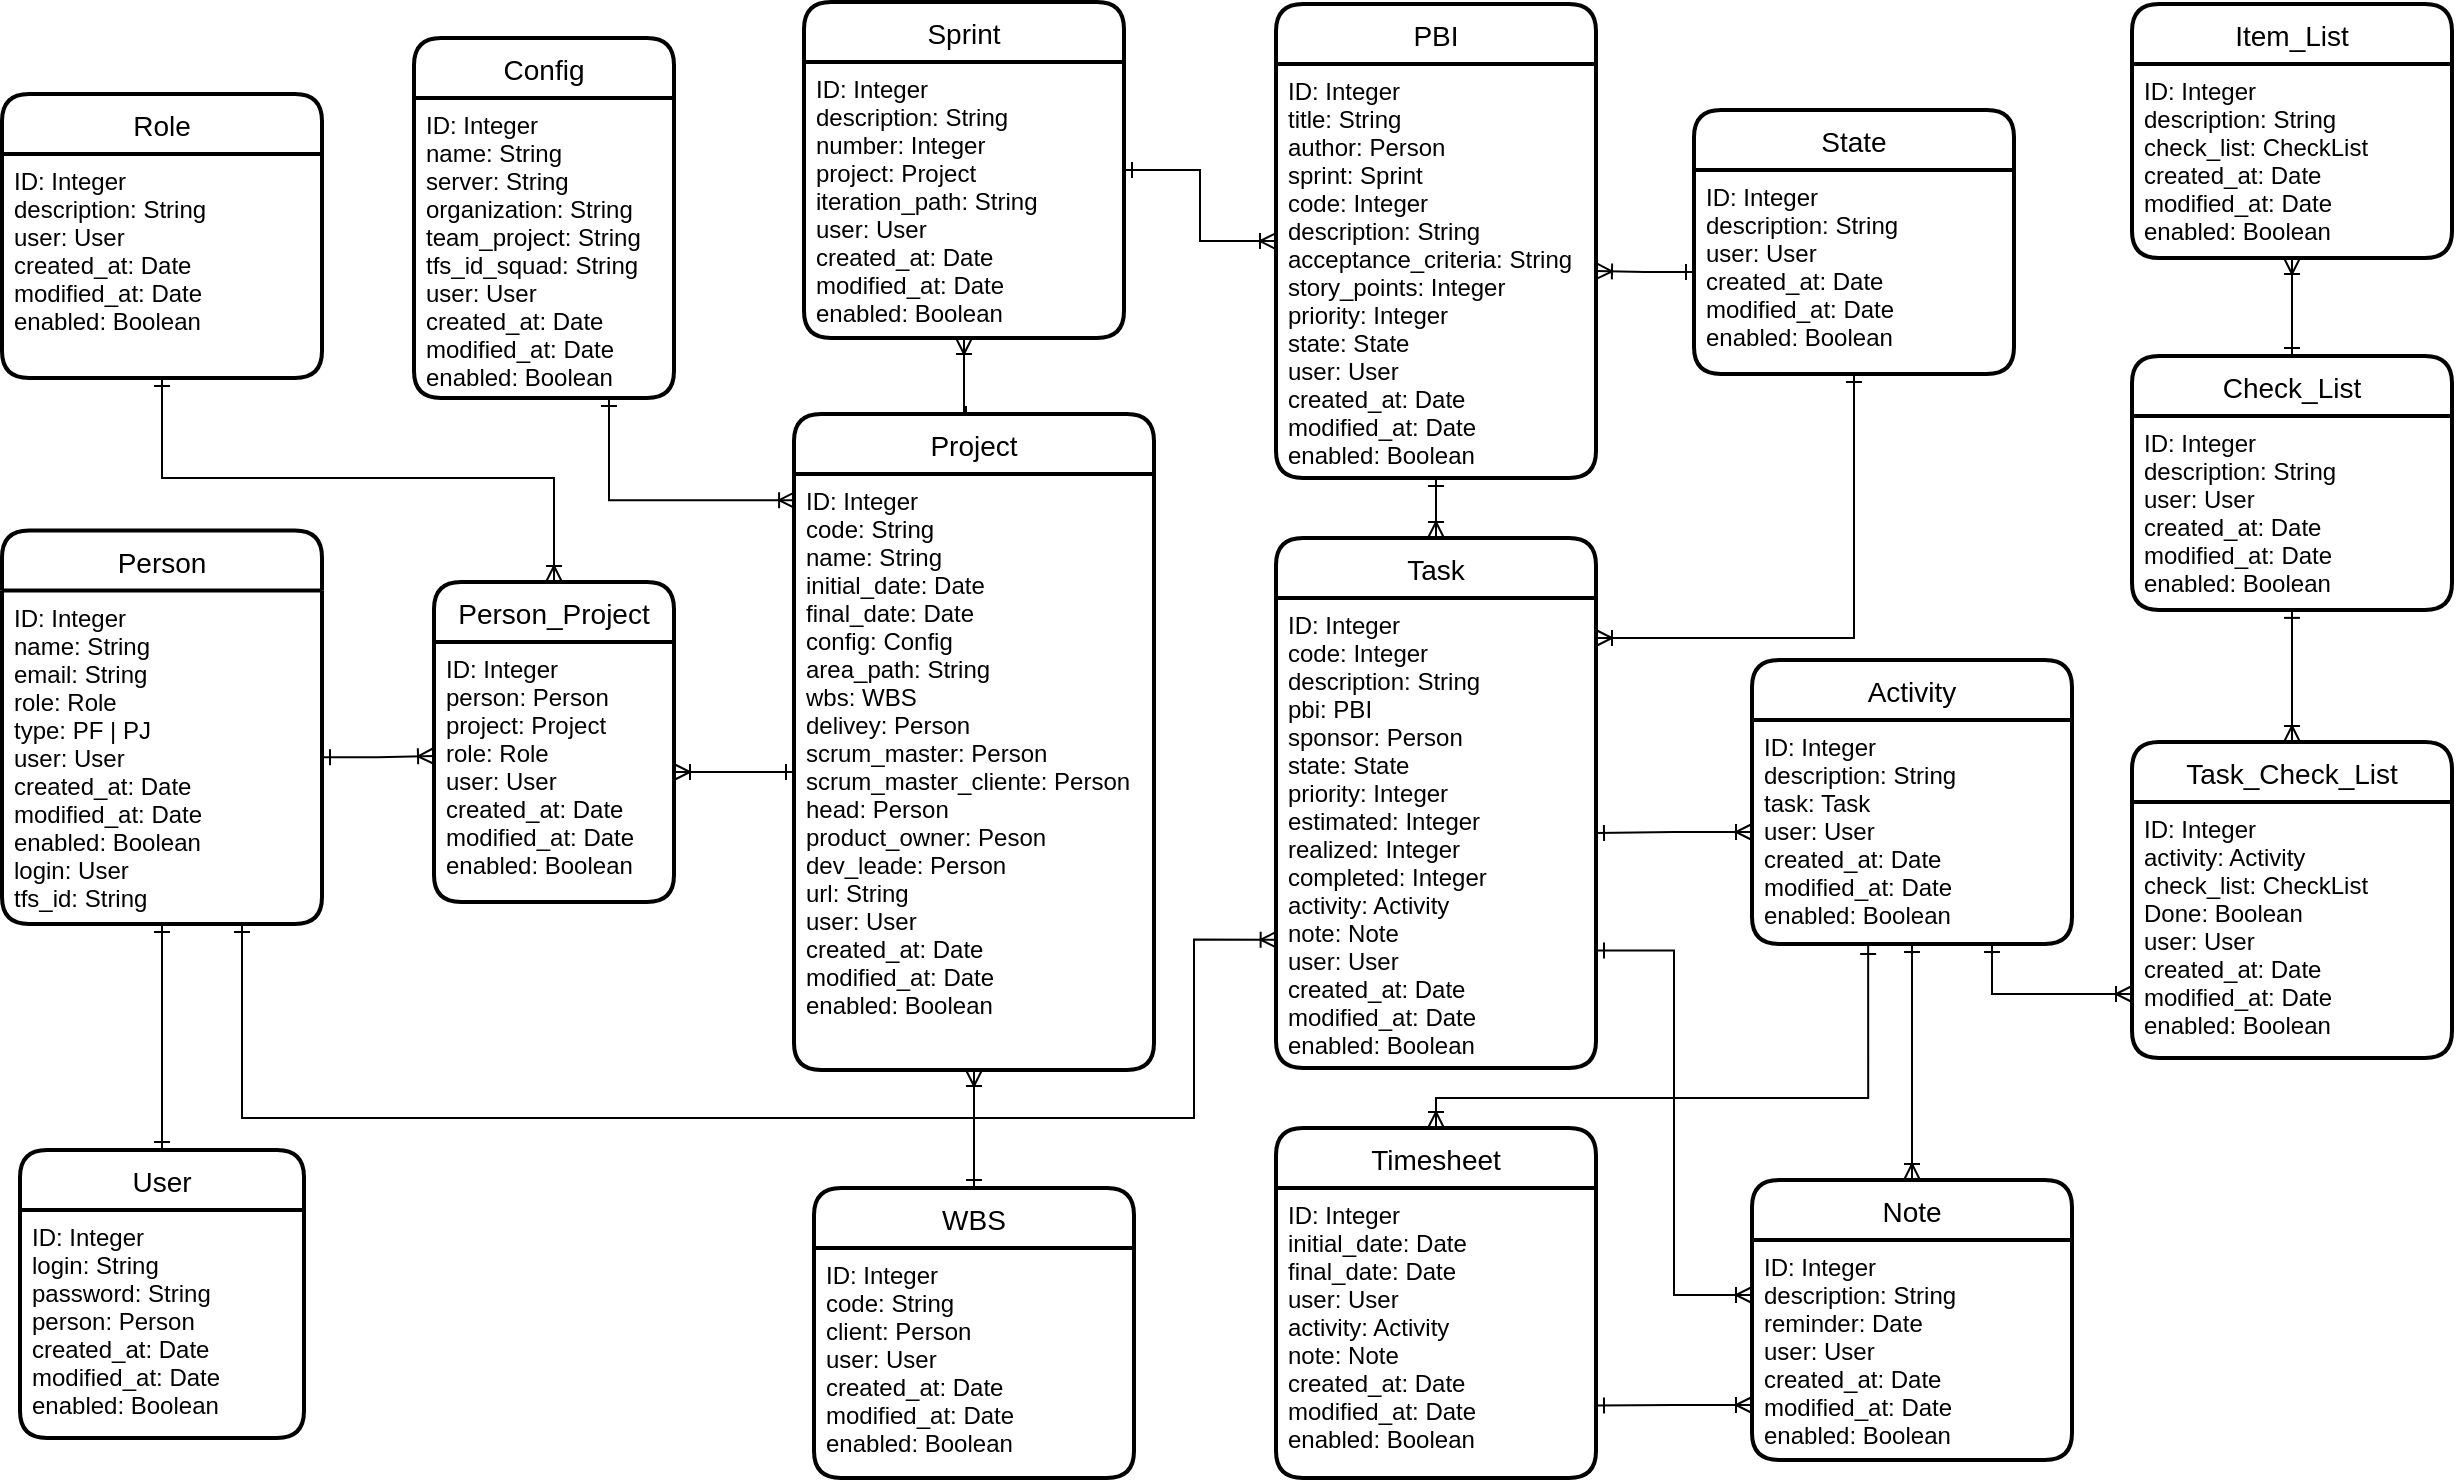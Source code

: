<mxfile version="21.7.5" type="device">
  <diagram id="dXupZ79hsTiyQ5-BNEvF" name="Page-1">
    <mxGraphModel dx="989" dy="577" grid="1" gridSize="10" guides="1" tooltips="1" connect="1" arrows="1" fold="1" page="1" pageScale="1" pageWidth="1169" pageHeight="827" math="0" shadow="0">
      <root>
        <mxCell id="0" />
        <mxCell id="1" parent="0" />
        <mxCell id="sTJ4fpbMYLxwgmFEZeXA-13" style="edgeStyle=orthogonalEdgeStyle;rounded=0;orthogonalLoop=1;jettySize=auto;html=1;exitX=0.5;exitY=0;exitDx=0;exitDy=0;entryX=0.5;entryY=1;entryDx=0;entryDy=0;endArrow=ERoneToMany;endFill=0;startArrow=ERone;startFill=0;" parent="1" source="BYlqbOLe8rqa4X753XVS-1" target="sTJ4fpbMYLxwgmFEZeXA-12" edge="1">
          <mxGeometry relative="1" as="geometry" />
        </mxCell>
        <mxCell id="BYlqbOLe8rqa4X753XVS-1" value="Project" style="swimlane;childLayout=stackLayout;horizontal=1;startSize=30;horizontalStack=0;rounded=1;fontSize=14;fontStyle=0;strokeWidth=2;resizeParent=0;resizeLast=1;shadow=0;dashed=0;align=center;" parent="1" vertex="1">
          <mxGeometry x="460" y="258" width="180" height="328" as="geometry" />
        </mxCell>
        <mxCell id="BYlqbOLe8rqa4X753XVS-2" value="ID: Integer&#xa;code: String&#xa;name: String&#xa;initial_date: Date&#xa;final_date: Date&#xa;config: Config&#xa;area_path: String&#xa;wbs: WBS&#xa;delivey: Person&#xa;scrum_master: Person&#xa;scrum_master_cliente: Person&#xa;head: Person&#xa;product_owner: Peson&#xa;dev_leade: Person&#xa;url: String&#xa;user: User&#xa;created_at: Date&#xa;modified_at: Date&#xa;enabled: Boolean" style="align=left;strokeColor=none;fillColor=none;spacingLeft=4;fontSize=12;verticalAlign=top;resizable=0;rotatable=0;part=1;" parent="BYlqbOLe8rqa4X753XVS-1" vertex="1">
          <mxGeometry y="30" width="180" height="298" as="geometry" />
        </mxCell>
        <mxCell id="WrPAGcL8VzTFxhTmAevk-1" value="Person" style="swimlane;childLayout=stackLayout;horizontal=1;startSize=30;horizontalStack=0;rounded=1;fontSize=14;fontStyle=0;strokeWidth=2;resizeParent=0;resizeLast=1;shadow=0;dashed=0;align=center;" parent="1" vertex="1">
          <mxGeometry x="64" y="316.25" width="160" height="196.75" as="geometry" />
        </mxCell>
        <mxCell id="WrPAGcL8VzTFxhTmAevk-2" value="ID: Integer&#xa;name: String&#xa;email: String&#xa;role: Role&#xa;type: PF | PJ&#xa;user: User&#xa;created_at: Date&#xa;modified_at: Date&#xa;enabled: Boolean&#xa;login: User&#xa;tfs_id: String" style="align=left;strokeColor=none;fillColor=none;spacingLeft=4;fontSize=12;verticalAlign=top;resizable=0;rotatable=0;part=1;" parent="WrPAGcL8VzTFxhTmAevk-1" vertex="1">
          <mxGeometry y="30" width="160" height="166.75" as="geometry" />
        </mxCell>
        <mxCell id="sTJ4fpbMYLxwgmFEZeXA-2" style="edgeStyle=orthogonalEdgeStyle;rounded=0;orthogonalLoop=1;jettySize=auto;html=1;exitX=1;exitY=0.5;exitDx=0;exitDy=0;endArrow=ERoneToMany;endFill=0;startArrow=ERone;startFill=0;" parent="1" source="WrPAGcL8VzTFxhTmAevk-2" edge="1">
          <mxGeometry relative="1" as="geometry">
            <mxPoint x="280" y="429" as="targetPoint" />
          </mxGeometry>
        </mxCell>
        <mxCell id="azZxZeqmAoJDCEGVXQoR-21" value="" style="edgeStyle=orthogonalEdgeStyle;rounded=0;orthogonalLoop=1;jettySize=auto;html=1;startArrow=ERone;startFill=0;endArrow=ERoneToMany;endFill=0;entryX=0.5;entryY=0;entryDx=0;entryDy=0;" parent="1" source="sTJ4fpbMYLxwgmFEZeXA-4" target="sTJ4fpbMYLxwgmFEZeXA-6" edge="1">
          <mxGeometry relative="1" as="geometry" />
        </mxCell>
        <mxCell id="sTJ4fpbMYLxwgmFEZeXA-4" value="PBI" style="swimlane;childLayout=stackLayout;horizontal=1;startSize=30;horizontalStack=0;rounded=1;fontSize=14;fontStyle=0;strokeWidth=2;resizeParent=0;resizeLast=1;shadow=0;dashed=0;align=center;" parent="1" vertex="1">
          <mxGeometry x="701" y="53.06" width="160" height="236.94" as="geometry" />
        </mxCell>
        <mxCell id="sTJ4fpbMYLxwgmFEZeXA-5" value="ID: Integer&#xa;title: String&#xa;author: Person&#xa;sprint: Sprint&#xa;code: Integer&#xa;description: String&#xa;acceptance_criteria: String&#xa;story_points: Integer&#xa;priority: Integer&#xa;state: State&#xa;user: User&#xa;created_at: Date&#xa;modified_at: Date&#xa;enabled: Boolean" style="align=left;strokeColor=none;fillColor=none;spacingLeft=4;fontSize=12;verticalAlign=top;resizable=0;rotatable=0;part=1;" parent="sTJ4fpbMYLxwgmFEZeXA-4" vertex="1">
          <mxGeometry y="30" width="160" height="206.94" as="geometry" />
        </mxCell>
        <mxCell id="sTJ4fpbMYLxwgmFEZeXA-6" value="Task" style="swimlane;childLayout=stackLayout;horizontal=1;startSize=30;horizontalStack=0;rounded=1;fontSize=14;fontStyle=0;strokeWidth=2;resizeParent=0;resizeLast=1;shadow=0;dashed=0;align=center;" parent="1" vertex="1">
          <mxGeometry x="701" y="320" width="160" height="265" as="geometry" />
        </mxCell>
        <mxCell id="sTJ4fpbMYLxwgmFEZeXA-7" value="ID: Integer&#xa;code: Integer&#xa;description: String&#xa;pbi: PBI&#xa;sponsor: Person&#xa;state: State&#xa;priority: Integer&#xa;estimated: Integer&#xa;realized: Integer&#xa;completed: Integer&#xa;activity: Activity&#xa;note: Note&#xa;user: User&#xa;created_at: Date&#xa;modified_at: Date&#xa;enabled: Boolean" style="align=left;strokeColor=none;fillColor=none;spacingLeft=4;fontSize=12;verticalAlign=top;resizable=0;rotatable=0;part=1;" parent="sTJ4fpbMYLxwgmFEZeXA-6" vertex="1">
          <mxGeometry y="30" width="160" height="235" as="geometry" />
        </mxCell>
        <mxCell id="sTJ4fpbMYLxwgmFEZeXA-9" value="Timesheet" style="swimlane;childLayout=stackLayout;horizontal=1;startSize=30;horizontalStack=0;rounded=1;fontSize=14;fontStyle=0;strokeWidth=2;resizeParent=0;resizeLast=1;shadow=0;dashed=0;align=center;" parent="1" vertex="1">
          <mxGeometry x="701" y="615" width="160" height="175" as="geometry" />
        </mxCell>
        <mxCell id="sTJ4fpbMYLxwgmFEZeXA-10" value="ID: Integer&#xa;initial_date: Date&#xa;final_date: Date&#xa;user: User&#xa;activity: Activity&#xa;note: Note&#xa;created_at: Date&#xa;modified_at: Date&#xa;enabled: Boolean" style="align=left;strokeColor=none;fillColor=none;spacingLeft=4;fontSize=12;verticalAlign=top;resizable=0;rotatable=0;part=1;" parent="sTJ4fpbMYLxwgmFEZeXA-9" vertex="1">
          <mxGeometry y="30" width="160" height="145" as="geometry" />
        </mxCell>
        <mxCell id="sTJ4fpbMYLxwgmFEZeXA-15" style="edgeStyle=orthogonalEdgeStyle;rounded=0;orthogonalLoop=1;jettySize=auto;html=1;entryX=0;entryY=0.5;entryDx=0;entryDy=0;startArrow=ERone;startFill=0;endArrow=ERoneToMany;endFill=0;" parent="1" source="sTJ4fpbMYLxwgmFEZeXA-11" target="sTJ4fpbMYLxwgmFEZeXA-4" edge="1">
          <mxGeometry relative="1" as="geometry" />
        </mxCell>
        <mxCell id="sTJ4fpbMYLxwgmFEZeXA-11" value="Sprint" style="swimlane;childLayout=stackLayout;horizontal=1;startSize=30;horizontalStack=0;rounded=1;fontSize=14;fontStyle=0;strokeWidth=2;resizeParent=0;resizeLast=1;shadow=0;dashed=0;align=center;" parent="1" vertex="1">
          <mxGeometry x="465" y="52" width="160" height="168" as="geometry" />
        </mxCell>
        <mxCell id="sTJ4fpbMYLxwgmFEZeXA-12" value="ID: Integer&#xa;description: String&#xa;number: Integer&#xa;project: Project&#xa;iteration_path: String&#xa;user: User&#xa;created_at: Date&#xa;modified_at: Date&#xa;enabled: Boolean" style="align=left;strokeColor=none;fillColor=none;spacingLeft=4;fontSize=12;verticalAlign=top;resizable=0;rotatable=0;part=1;" parent="sTJ4fpbMYLxwgmFEZeXA-11" vertex="1">
          <mxGeometry y="30" width="160" height="138" as="geometry" />
        </mxCell>
        <mxCell id="sTJ4fpbMYLxwgmFEZeXA-16" value="Role" style="swimlane;childLayout=stackLayout;horizontal=1;startSize=30;horizontalStack=0;rounded=1;fontSize=14;fontStyle=0;strokeWidth=2;resizeParent=0;resizeLast=1;shadow=0;dashed=0;align=center;" parent="1" vertex="1">
          <mxGeometry x="64" y="98.03" width="160" height="141.97" as="geometry" />
        </mxCell>
        <mxCell id="sTJ4fpbMYLxwgmFEZeXA-17" value="ID: Integer&#xa;description: String&#xa;user: User&#xa;created_at: Date&#xa;modified_at: Date&#xa;enabled: Boolean" style="align=left;strokeColor=none;fillColor=none;spacingLeft=4;fontSize=12;verticalAlign=top;resizable=0;rotatable=0;part=1;" parent="sTJ4fpbMYLxwgmFEZeXA-16" vertex="1">
          <mxGeometry y="30" width="160" height="111.97" as="geometry" />
        </mxCell>
        <mxCell id="sTJ4fpbMYLxwgmFEZeXA-19" style="edgeStyle=orthogonalEdgeStyle;rounded=0;orthogonalLoop=1;jettySize=auto;html=1;exitX=0.5;exitY=1;exitDx=0;exitDy=0;startArrow=ERone;startFill=0;endArrow=ERoneToMany;endFill=0;entryX=0.5;entryY=0;entryDx=0;entryDy=0;" parent="1" source="sTJ4fpbMYLxwgmFEZeXA-17" target="FTfhBZW4owyaXDvI-sUd-5" edge="1">
          <mxGeometry relative="1" as="geometry">
            <mxPoint x="330" y="220" as="targetPoint" />
            <Array as="points">
              <mxPoint x="144" y="290" />
              <mxPoint x="340" y="290" />
            </Array>
          </mxGeometry>
        </mxCell>
        <mxCell id="azZxZeqmAoJDCEGVXQoR-1" value="State" style="swimlane;childLayout=stackLayout;horizontal=1;startSize=30;horizontalStack=0;rounded=1;fontSize=14;fontStyle=0;strokeWidth=2;resizeParent=0;resizeLast=1;shadow=0;dashed=0;align=center;" parent="1" vertex="1">
          <mxGeometry x="910" y="106.03" width="160" height="131.97" as="geometry" />
        </mxCell>
        <mxCell id="azZxZeqmAoJDCEGVXQoR-2" value="ID: Integer&#xa;description: String&#xa;user: User&#xa;created_at: Date&#xa;modified_at: Date&#xa;enabled: Boolean" style="align=left;strokeColor=none;fillColor=none;spacingLeft=4;fontSize=12;verticalAlign=top;resizable=0;rotatable=0;part=1;" parent="azZxZeqmAoJDCEGVXQoR-1" vertex="1">
          <mxGeometry y="30" width="160" height="101.97" as="geometry" />
        </mxCell>
        <mxCell id="azZxZeqmAoJDCEGVXQoR-4" value="" style="edgeStyle=orthogonalEdgeStyle;rounded=0;orthogonalLoop=1;jettySize=auto;html=1;endArrow=ERoneToMany;endFill=0;startArrow=ERone;startFill=0;" parent="1" source="azZxZeqmAoJDCEGVXQoR-2" target="sTJ4fpbMYLxwgmFEZeXA-5" edge="1">
          <mxGeometry relative="1" as="geometry" />
        </mxCell>
        <mxCell id="azZxZeqmAoJDCEGVXQoR-5" style="edgeStyle=orthogonalEdgeStyle;rounded=0;orthogonalLoop=1;jettySize=auto;html=1;exitX=0.5;exitY=1;exitDx=0;exitDy=0;startArrow=ERone;startFill=0;endArrow=ERoneToMany;endFill=0;" parent="1" source="azZxZeqmAoJDCEGVXQoR-2" edge="1">
          <mxGeometry relative="1" as="geometry">
            <mxPoint x="861" y="370" as="targetPoint" />
            <Array as="points">
              <mxPoint x="990" y="370" />
            </Array>
          </mxGeometry>
        </mxCell>
        <mxCell id="azZxZeqmAoJDCEGVXQoR-6" value="Activity" style="swimlane;childLayout=stackLayout;horizontal=1;startSize=30;horizontalStack=0;rounded=1;fontSize=14;fontStyle=0;strokeWidth=2;resizeParent=0;resizeLast=1;shadow=0;dashed=0;align=center;" parent="1" vertex="1">
          <mxGeometry x="939" y="381" width="160" height="142" as="geometry" />
        </mxCell>
        <mxCell id="azZxZeqmAoJDCEGVXQoR-7" value="ID: Integer&#xa;description: String&#xa;task: Task&#xa;user: User&#xa;created_at: Date&#xa;modified_at: Date&#xa;enabled: Boolean" style="align=left;strokeColor=none;fillColor=none;spacingLeft=4;fontSize=12;verticalAlign=top;resizable=0;rotatable=0;part=1;" parent="azZxZeqmAoJDCEGVXQoR-6" vertex="1">
          <mxGeometry y="30" width="160" height="112" as="geometry" />
        </mxCell>
        <mxCell id="azZxZeqmAoJDCEGVXQoR-8" value="" style="edgeStyle=orthogonalEdgeStyle;rounded=0;orthogonalLoop=1;jettySize=auto;html=1;startArrow=ERoneToMany;startFill=0;endArrow=ERone;endFill=0;" parent="1" source="azZxZeqmAoJDCEGVXQoR-7" target="sTJ4fpbMYLxwgmFEZeXA-7" edge="1">
          <mxGeometry relative="1" as="geometry" />
        </mxCell>
        <mxCell id="azZxZeqmAoJDCEGVXQoR-32" value="" style="edgeStyle=orthogonalEdgeStyle;rounded=0;orthogonalLoop=1;jettySize=auto;html=1;startArrow=ERoneToMany;startFill=0;endArrow=ERone;endFill=0;" parent="1" source="azZxZeqmAoJDCEGVXQoR-11" target="azZxZeqmAoJDCEGVXQoR-7" edge="1">
          <mxGeometry relative="1" as="geometry" />
        </mxCell>
        <mxCell id="azZxZeqmAoJDCEGVXQoR-11" value="Note" style="swimlane;childLayout=stackLayout;horizontal=1;startSize=30;horizontalStack=0;rounded=1;fontSize=14;fontStyle=0;strokeWidth=2;resizeParent=0;resizeLast=1;shadow=0;dashed=0;align=center;" parent="1" vertex="1">
          <mxGeometry x="939" y="641" width="160" height="140" as="geometry" />
        </mxCell>
        <mxCell id="azZxZeqmAoJDCEGVXQoR-12" value="ID: Integer&#xa;description: String&#xa;reminder: Date&#xa;user: User&#xa;created_at: Date&#xa;modified_at: Date&#xa;enabled: Boolean" style="align=left;strokeColor=none;fillColor=none;spacingLeft=4;fontSize=12;verticalAlign=top;resizable=0;rotatable=0;part=1;" parent="azZxZeqmAoJDCEGVXQoR-11" vertex="1">
          <mxGeometry y="30" width="160" height="110" as="geometry" />
        </mxCell>
        <mxCell id="azZxZeqmAoJDCEGVXQoR-24" value="" style="edgeStyle=orthogonalEdgeStyle;rounded=0;orthogonalLoop=1;jettySize=auto;html=1;startArrow=ERone;startFill=0;endArrow=ERoneToMany;endFill=0;" parent="1" source="azZxZeqmAoJDCEGVXQoR-13" target="BYlqbOLe8rqa4X753XVS-2" edge="1">
          <mxGeometry relative="1" as="geometry" />
        </mxCell>
        <mxCell id="azZxZeqmAoJDCEGVXQoR-13" value="WBS" style="swimlane;childLayout=stackLayout;horizontal=1;startSize=30;horizontalStack=0;rounded=1;fontSize=14;fontStyle=0;strokeWidth=2;resizeParent=0;resizeLast=1;shadow=0;dashed=0;align=center;" parent="1" vertex="1">
          <mxGeometry x="470" y="645" width="160" height="145" as="geometry" />
        </mxCell>
        <mxCell id="azZxZeqmAoJDCEGVXQoR-14" value="ID: Integer&#xa;code: String&#xa;client: Person&#xa;user: User&#xa;created_at: Date&#xa;modified_at: Date&#xa;enabled: Boolean" style="align=left;strokeColor=none;fillColor=none;spacingLeft=4;fontSize=12;verticalAlign=top;resizable=0;rotatable=0;part=1;" parent="azZxZeqmAoJDCEGVXQoR-13" vertex="1">
          <mxGeometry y="30" width="160" height="115" as="geometry" />
        </mxCell>
        <mxCell id="azZxZeqmAoJDCEGVXQoR-17" style="edgeStyle=orthogonalEdgeStyle;rounded=0;orthogonalLoop=1;jettySize=auto;html=1;exitX=0;exitY=0.75;exitDx=0;exitDy=0;startArrow=ERoneToMany;startFill=0;endArrow=ERone;endFill=0;entryX=1;entryY=0.75;entryDx=0;entryDy=0;" parent="1" source="azZxZeqmAoJDCEGVXQoR-12" target="sTJ4fpbMYLxwgmFEZeXA-10" edge="1">
          <mxGeometry relative="1" as="geometry">
            <mxPoint x="901" y="765" as="targetPoint" />
          </mxGeometry>
        </mxCell>
        <mxCell id="azZxZeqmAoJDCEGVXQoR-20" style="edgeStyle=orthogonalEdgeStyle;rounded=0;orthogonalLoop=1;jettySize=auto;html=1;exitX=0;exitY=0.25;exitDx=0;exitDy=0;entryX=1;entryY=0.75;entryDx=0;entryDy=0;startArrow=ERoneToMany;startFill=0;endArrow=ERone;endFill=0;" parent="1" source="azZxZeqmAoJDCEGVXQoR-12" target="sTJ4fpbMYLxwgmFEZeXA-7" edge="1">
          <mxGeometry relative="1" as="geometry" />
        </mxCell>
        <mxCell id="azZxZeqmAoJDCEGVXQoR-22" value="User" style="swimlane;childLayout=stackLayout;horizontal=1;startSize=30;horizontalStack=0;rounded=1;fontSize=14;fontStyle=0;strokeWidth=2;resizeParent=0;resizeLast=1;shadow=0;dashed=0;align=center;" parent="1" vertex="1">
          <mxGeometry x="73" y="626" width="142" height="144" as="geometry" />
        </mxCell>
        <mxCell id="azZxZeqmAoJDCEGVXQoR-23" value="ID: Integer&#xa;login: String&#xa;password: String&#xa;person: Person&#xa;created_at: Date&#xa;modified_at: Date&#xa;enabled: Boolean" style="align=left;strokeColor=none;fillColor=none;spacingLeft=4;fontSize=12;verticalAlign=top;resizable=0;rotatable=0;part=1;" parent="azZxZeqmAoJDCEGVXQoR-22" vertex="1">
          <mxGeometry y="30" width="142" height="114" as="geometry" />
        </mxCell>
        <mxCell id="azZxZeqmAoJDCEGVXQoR-28" style="edgeStyle=orthogonalEdgeStyle;rounded=0;orthogonalLoop=1;jettySize=auto;html=1;exitX=0.5;exitY=1;exitDx=0;exitDy=0;entryX=0.5;entryY=0;entryDx=0;entryDy=0;startArrow=ERone;startFill=0;endArrow=ERone;endFill=0;" parent="1" source="WrPAGcL8VzTFxhTmAevk-2" target="azZxZeqmAoJDCEGVXQoR-22" edge="1">
          <mxGeometry relative="1" as="geometry" />
        </mxCell>
        <mxCell id="azZxZeqmAoJDCEGVXQoR-29" style="edgeStyle=orthogonalEdgeStyle;rounded=0;orthogonalLoop=1;jettySize=auto;html=1;exitX=0.75;exitY=1;exitDx=0;exitDy=0;entryX=0.002;entryY=0.727;entryDx=0;entryDy=0;startArrow=ERone;startFill=0;endArrow=ERoneToMany;endFill=0;entryPerimeter=0;" parent="1" source="WrPAGcL8VzTFxhTmAevk-2" target="sTJ4fpbMYLxwgmFEZeXA-7" edge="1">
          <mxGeometry relative="1" as="geometry">
            <Array as="points">
              <mxPoint x="184" y="610" />
              <mxPoint x="660" y="610" />
              <mxPoint x="660" y="521" />
            </Array>
          </mxGeometry>
        </mxCell>
        <mxCell id="azZxZeqmAoJDCEGVXQoR-31" style="edgeStyle=orthogonalEdgeStyle;rounded=0;orthogonalLoop=1;jettySize=auto;html=1;exitX=0.363;exitY=1.009;exitDx=0;exitDy=0;entryX=0.5;entryY=0;entryDx=0;entryDy=0;startArrow=ERone;startFill=0;endArrow=ERoneToMany;endFill=0;exitPerimeter=0;" parent="1" source="azZxZeqmAoJDCEGVXQoR-7" target="sTJ4fpbMYLxwgmFEZeXA-9" edge="1">
          <mxGeometry relative="1" as="geometry">
            <Array as="points">
              <mxPoint x="997" y="600" />
              <mxPoint x="781" y="600" />
            </Array>
          </mxGeometry>
        </mxCell>
        <mxCell id="9D0G1Y5BpN1q-bQg1dUj-3" value="Check_List" style="swimlane;childLayout=stackLayout;horizontal=1;startSize=30;horizontalStack=0;rounded=1;fontSize=14;fontStyle=0;strokeWidth=2;resizeParent=0;resizeLast=1;shadow=0;dashed=0;align=center;" parent="1" vertex="1">
          <mxGeometry x="1129" y="229" width="160" height="126.94" as="geometry" />
        </mxCell>
        <mxCell id="9D0G1Y5BpN1q-bQg1dUj-4" value="ID: Integer&#xa;description: String&#xa;user: User&#xa;created_at: Date&#xa;modified_at: Date&#xa;enabled: Boolean" style="align=left;strokeColor=none;fillColor=none;spacingLeft=4;fontSize=12;verticalAlign=top;resizable=0;rotatable=0;part=1;" parent="9D0G1Y5BpN1q-bQg1dUj-3" vertex="1">
          <mxGeometry y="30" width="160" height="96.94" as="geometry" />
        </mxCell>
        <mxCell id="9D0G1Y5BpN1q-bQg1dUj-5" value="Item_List" style="swimlane;childLayout=stackLayout;horizontal=1;startSize=30;horizontalStack=0;rounded=1;fontSize=14;fontStyle=0;strokeWidth=2;resizeParent=0;resizeLast=1;shadow=0;dashed=0;align=center;" parent="1" vertex="1">
          <mxGeometry x="1129" y="53.06" width="160" height="126.94" as="geometry" />
        </mxCell>
        <mxCell id="9D0G1Y5BpN1q-bQg1dUj-6" value="ID: Integer&#xa;description: String&#xa;check_list: CheckList&#xa;created_at: Date&#xa;modified_at: Date&#xa;enabled: Boolean" style="align=left;strokeColor=none;fillColor=none;spacingLeft=4;fontSize=12;verticalAlign=top;resizable=0;rotatable=0;part=1;" parent="9D0G1Y5BpN1q-bQg1dUj-5" vertex="1">
          <mxGeometry y="30" width="160" height="96.94" as="geometry" />
        </mxCell>
        <mxCell id="a_N0m2_tbqgdeIEIaO5_-9" style="edgeStyle=orthogonalEdgeStyle;rounded=0;sketch=0;orthogonalLoop=1;jettySize=auto;html=1;exitX=0.5;exitY=0;exitDx=0;exitDy=0;entryX=0.5;entryY=1;entryDx=0;entryDy=0;shadow=0;startArrow=ERoneToMany;startFill=0;endArrow=ERone;endFill=0;" parent="1" source="9D0G1Y5BpN1q-bQg1dUj-9" target="9D0G1Y5BpN1q-bQg1dUj-4" edge="1">
          <mxGeometry relative="1" as="geometry" />
        </mxCell>
        <mxCell id="9D0G1Y5BpN1q-bQg1dUj-9" value="Task_Check_List" style="swimlane;childLayout=stackLayout;horizontal=1;startSize=30;horizontalStack=0;rounded=1;fontSize=14;fontStyle=0;strokeWidth=2;resizeParent=0;resizeLast=1;shadow=0;dashed=0;align=center;" parent="1" vertex="1">
          <mxGeometry x="1129" y="422" width="160" height="158" as="geometry" />
        </mxCell>
        <mxCell id="9D0G1Y5BpN1q-bQg1dUj-10" value="ID: Integer&#xa;activity: Activity&#xa;check_list: CheckList&#xa;Done: Boolean&#xa;user: User&#xa;created_at: Date&#xa;modified_at: Date&#xa;enabled: Boolean" style="align=left;strokeColor=none;fillColor=none;spacingLeft=4;fontSize=12;verticalAlign=top;resizable=0;rotatable=0;part=1;" parent="9D0G1Y5BpN1q-bQg1dUj-9" vertex="1">
          <mxGeometry y="30" width="160" height="128" as="geometry" />
        </mxCell>
        <mxCell id="a_N0m2_tbqgdeIEIaO5_-6" style="edgeStyle=orthogonalEdgeStyle;rounded=0;sketch=0;orthogonalLoop=1;jettySize=auto;html=1;exitX=0.5;exitY=1;exitDx=0;exitDy=0;entryX=0.5;entryY=0;entryDx=0;entryDy=0;shadow=0;startArrow=ERoneToMany;startFill=0;endArrow=ERone;endFill=0;" parent="1" source="9D0G1Y5BpN1q-bQg1dUj-6" target="9D0G1Y5BpN1q-bQg1dUj-3" edge="1">
          <mxGeometry relative="1" as="geometry" />
        </mxCell>
        <mxCell id="a_N0m2_tbqgdeIEIaO5_-7" style="edgeStyle=orthogonalEdgeStyle;rounded=0;sketch=0;orthogonalLoop=1;jettySize=auto;html=1;exitX=0;exitY=0.75;exitDx=0;exitDy=0;entryX=0.75;entryY=1;entryDx=0;entryDy=0;shadow=0;startArrow=ERoneToMany;startFill=0;endArrow=ERone;endFill=0;" parent="1" source="9D0G1Y5BpN1q-bQg1dUj-10" target="azZxZeqmAoJDCEGVXQoR-7" edge="1">
          <mxGeometry relative="1" as="geometry" />
        </mxCell>
        <mxCell id="FTfhBZW4owyaXDvI-sUd-5" value="Person_Project" style="swimlane;childLayout=stackLayout;horizontal=1;startSize=30;horizontalStack=0;rounded=1;fontSize=14;fontStyle=0;strokeWidth=2;resizeParent=0;resizeLast=1;shadow=0;dashed=0;align=center;" parent="1" vertex="1">
          <mxGeometry x="280" y="342" width="120" height="160" as="geometry" />
        </mxCell>
        <mxCell id="FTfhBZW4owyaXDvI-sUd-6" value="ID: Integer&#xa;person: Person&#xa;project: Project&#xa;role: Role&#xa;user: User&#xa;created_at: Date&#xa;modified_at: Date&#xa;enabled: Boolean" style="align=left;strokeColor=none;fillColor=none;spacingLeft=4;fontSize=12;verticalAlign=top;resizable=0;rotatable=0;part=1;" parent="FTfhBZW4owyaXDvI-sUd-5" vertex="1">
          <mxGeometry y="30" width="120" height="130" as="geometry" />
        </mxCell>
        <mxCell id="FTfhBZW4owyaXDvI-sUd-9" style="edgeStyle=orthogonalEdgeStyle;rounded=0;orthogonalLoop=1;jettySize=auto;html=1;exitX=0;exitY=0.5;exitDx=0;exitDy=0;entryX=1;entryY=0.5;entryDx=0;entryDy=0;endArrow=ERoneToMany;endFill=0;startArrow=ERone;startFill=0;" parent="1" source="BYlqbOLe8rqa4X753XVS-2" target="FTfhBZW4owyaXDvI-sUd-6" edge="1">
          <mxGeometry relative="1" as="geometry" />
        </mxCell>
        <mxCell id="QW40O67CVSR5ch92ic4n-1" value="Config" style="swimlane;childLayout=stackLayout;horizontal=1;startSize=30;horizontalStack=0;rounded=1;fontSize=14;fontStyle=0;strokeWidth=2;resizeParent=0;resizeLast=1;shadow=0;dashed=0;align=center;" parent="1" vertex="1">
          <mxGeometry x="270" y="70" width="130" height="180" as="geometry" />
        </mxCell>
        <mxCell id="QW40O67CVSR5ch92ic4n-2" value="ID: Integer&#xa;name: String&#xa;server: String&#xa;organization: String&#xa;team_project: String&#xa;tfs_id_squad: String&#xa;user: User&#xa;created_at: Date&#xa;modified_at: Date&#xa;enabled: Boolean" style="align=left;strokeColor=none;fillColor=none;spacingLeft=4;fontSize=12;verticalAlign=top;resizable=0;rotatable=0;part=1;" parent="QW40O67CVSR5ch92ic4n-1" vertex="1">
          <mxGeometry y="30" width="130" height="150" as="geometry" />
        </mxCell>
        <mxCell id="QW40O67CVSR5ch92ic4n-5" style="edgeStyle=orthogonalEdgeStyle;rounded=0;orthogonalLoop=1;jettySize=auto;html=1;exitX=0.75;exitY=1;exitDx=0;exitDy=0;entryX=0.003;entryY=0.044;entryDx=0;entryDy=0;entryPerimeter=0;endArrow=ERoneToMany;endFill=0;startArrow=ERone;startFill=0;" parent="1" source="QW40O67CVSR5ch92ic4n-2" target="BYlqbOLe8rqa4X753XVS-2" edge="1">
          <mxGeometry relative="1" as="geometry" />
        </mxCell>
      </root>
    </mxGraphModel>
  </diagram>
</mxfile>
